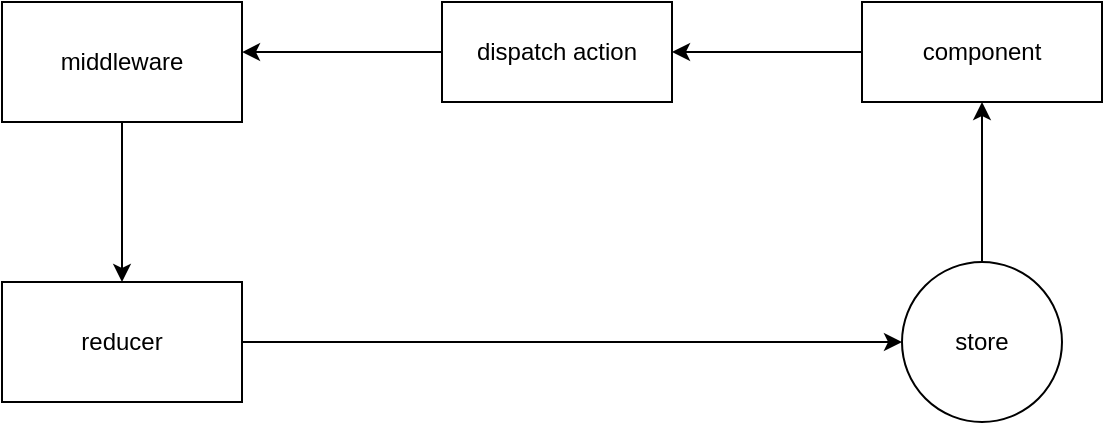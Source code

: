 <mxfile version="22.0.8" type="github">
  <diagram name="Page-1" id="4gBdM97jLujcmNJRrcIr">
    <mxGraphModel dx="607" dy="348" grid="1" gridSize="10" guides="1" tooltips="1" connect="1" arrows="1" fold="1" page="1" pageScale="1" pageWidth="850" pageHeight="1100" math="0" shadow="0">
      <root>
        <mxCell id="0" />
        <mxCell id="1" parent="0" />
        <mxCell id="pp6rg3opMu5T4QyGVPzD-4" value="" style="edgeStyle=orthogonalEdgeStyle;rounded=0;orthogonalLoop=1;jettySize=auto;html=1;" edge="1" parent="1" source="pp6rg3opMu5T4QyGVPzD-1" target="pp6rg3opMu5T4QyGVPzD-3">
          <mxGeometry relative="1" as="geometry" />
        </mxCell>
        <mxCell id="pp6rg3opMu5T4QyGVPzD-1" value="middleware" style="rounded=0;whiteSpace=wrap;html=1;" vertex="1" parent="1">
          <mxGeometry x="90" y="80" width="120" height="60" as="geometry" />
        </mxCell>
        <mxCell id="pp6rg3opMu5T4QyGVPzD-6" value="" style="edgeStyle=orthogonalEdgeStyle;rounded=0;orthogonalLoop=1;jettySize=auto;html=1;" edge="1" parent="1" source="pp6rg3opMu5T4QyGVPzD-3" target="pp6rg3opMu5T4QyGVPzD-5">
          <mxGeometry relative="1" as="geometry" />
        </mxCell>
        <mxCell id="pp6rg3opMu5T4QyGVPzD-3" value="reducer" style="rounded=0;whiteSpace=wrap;html=1;" vertex="1" parent="1">
          <mxGeometry x="90" y="220" width="120" height="60" as="geometry" />
        </mxCell>
        <mxCell id="pp6rg3opMu5T4QyGVPzD-13" value="" style="edgeStyle=orthogonalEdgeStyle;rounded=0;orthogonalLoop=1;jettySize=auto;html=1;" edge="1" parent="1" source="pp6rg3opMu5T4QyGVPzD-5" target="pp6rg3opMu5T4QyGVPzD-7">
          <mxGeometry relative="1" as="geometry" />
        </mxCell>
        <mxCell id="pp6rg3opMu5T4QyGVPzD-5" value="store" style="ellipse;whiteSpace=wrap;html=1;rounded=0;" vertex="1" parent="1">
          <mxGeometry x="540" y="210" width="80" height="80" as="geometry" />
        </mxCell>
        <mxCell id="pp6rg3opMu5T4QyGVPzD-10" value="" style="edgeStyle=orthogonalEdgeStyle;rounded=0;orthogonalLoop=1;jettySize=auto;html=1;" edge="1" parent="1" source="pp6rg3opMu5T4QyGVPzD-7" target="pp6rg3opMu5T4QyGVPzD-9">
          <mxGeometry relative="1" as="geometry" />
        </mxCell>
        <mxCell id="pp6rg3opMu5T4QyGVPzD-7" value="component" style="whiteSpace=wrap;html=1;rounded=0;" vertex="1" parent="1">
          <mxGeometry x="520" y="80" width="120" height="50" as="geometry" />
        </mxCell>
        <mxCell id="pp6rg3opMu5T4QyGVPzD-12" value="" style="edgeStyle=orthogonalEdgeStyle;rounded=0;orthogonalLoop=1;jettySize=auto;html=1;entryX=1;entryY=0.417;entryDx=0;entryDy=0;entryPerimeter=0;" edge="1" parent="1" source="pp6rg3opMu5T4QyGVPzD-9" target="pp6rg3opMu5T4QyGVPzD-1">
          <mxGeometry relative="1" as="geometry">
            <mxPoint x="220" y="105" as="targetPoint" />
          </mxGeometry>
        </mxCell>
        <mxCell id="pp6rg3opMu5T4QyGVPzD-9" value="dispatch action" style="whiteSpace=wrap;html=1;rounded=0;" vertex="1" parent="1">
          <mxGeometry x="310" y="80" width="115" height="50" as="geometry" />
        </mxCell>
      </root>
    </mxGraphModel>
  </diagram>
</mxfile>

